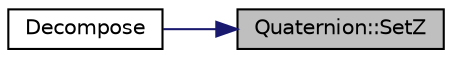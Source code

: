 digraph "Quaternion::SetZ"
{
 // LATEX_PDF_SIZE
  edge [fontname="Helvetica",fontsize="10",labelfontname="Helvetica",labelfontsize="10"];
  node [fontname="Helvetica",fontsize="10",shape=record];
  rankdir="RL";
  Node149 [label="Quaternion::SetZ",height=0.2,width=0.4,color="black", fillcolor="grey75", style="filled", fontcolor="black",tooltip="z value mutator"];
  Node149 -> Node150 [dir="back",color="midnightblue",fontsize="10",style="solid",fontname="Helvetica"];
  Node150 [label="Decompose",height=0.2,width=0.4,color="black", fillcolor="white", style="filled",URL="$_misc_math_8h.html#a3ad62eba426ab23f1556705da1fb3dcb",tooltip=" "];
}

